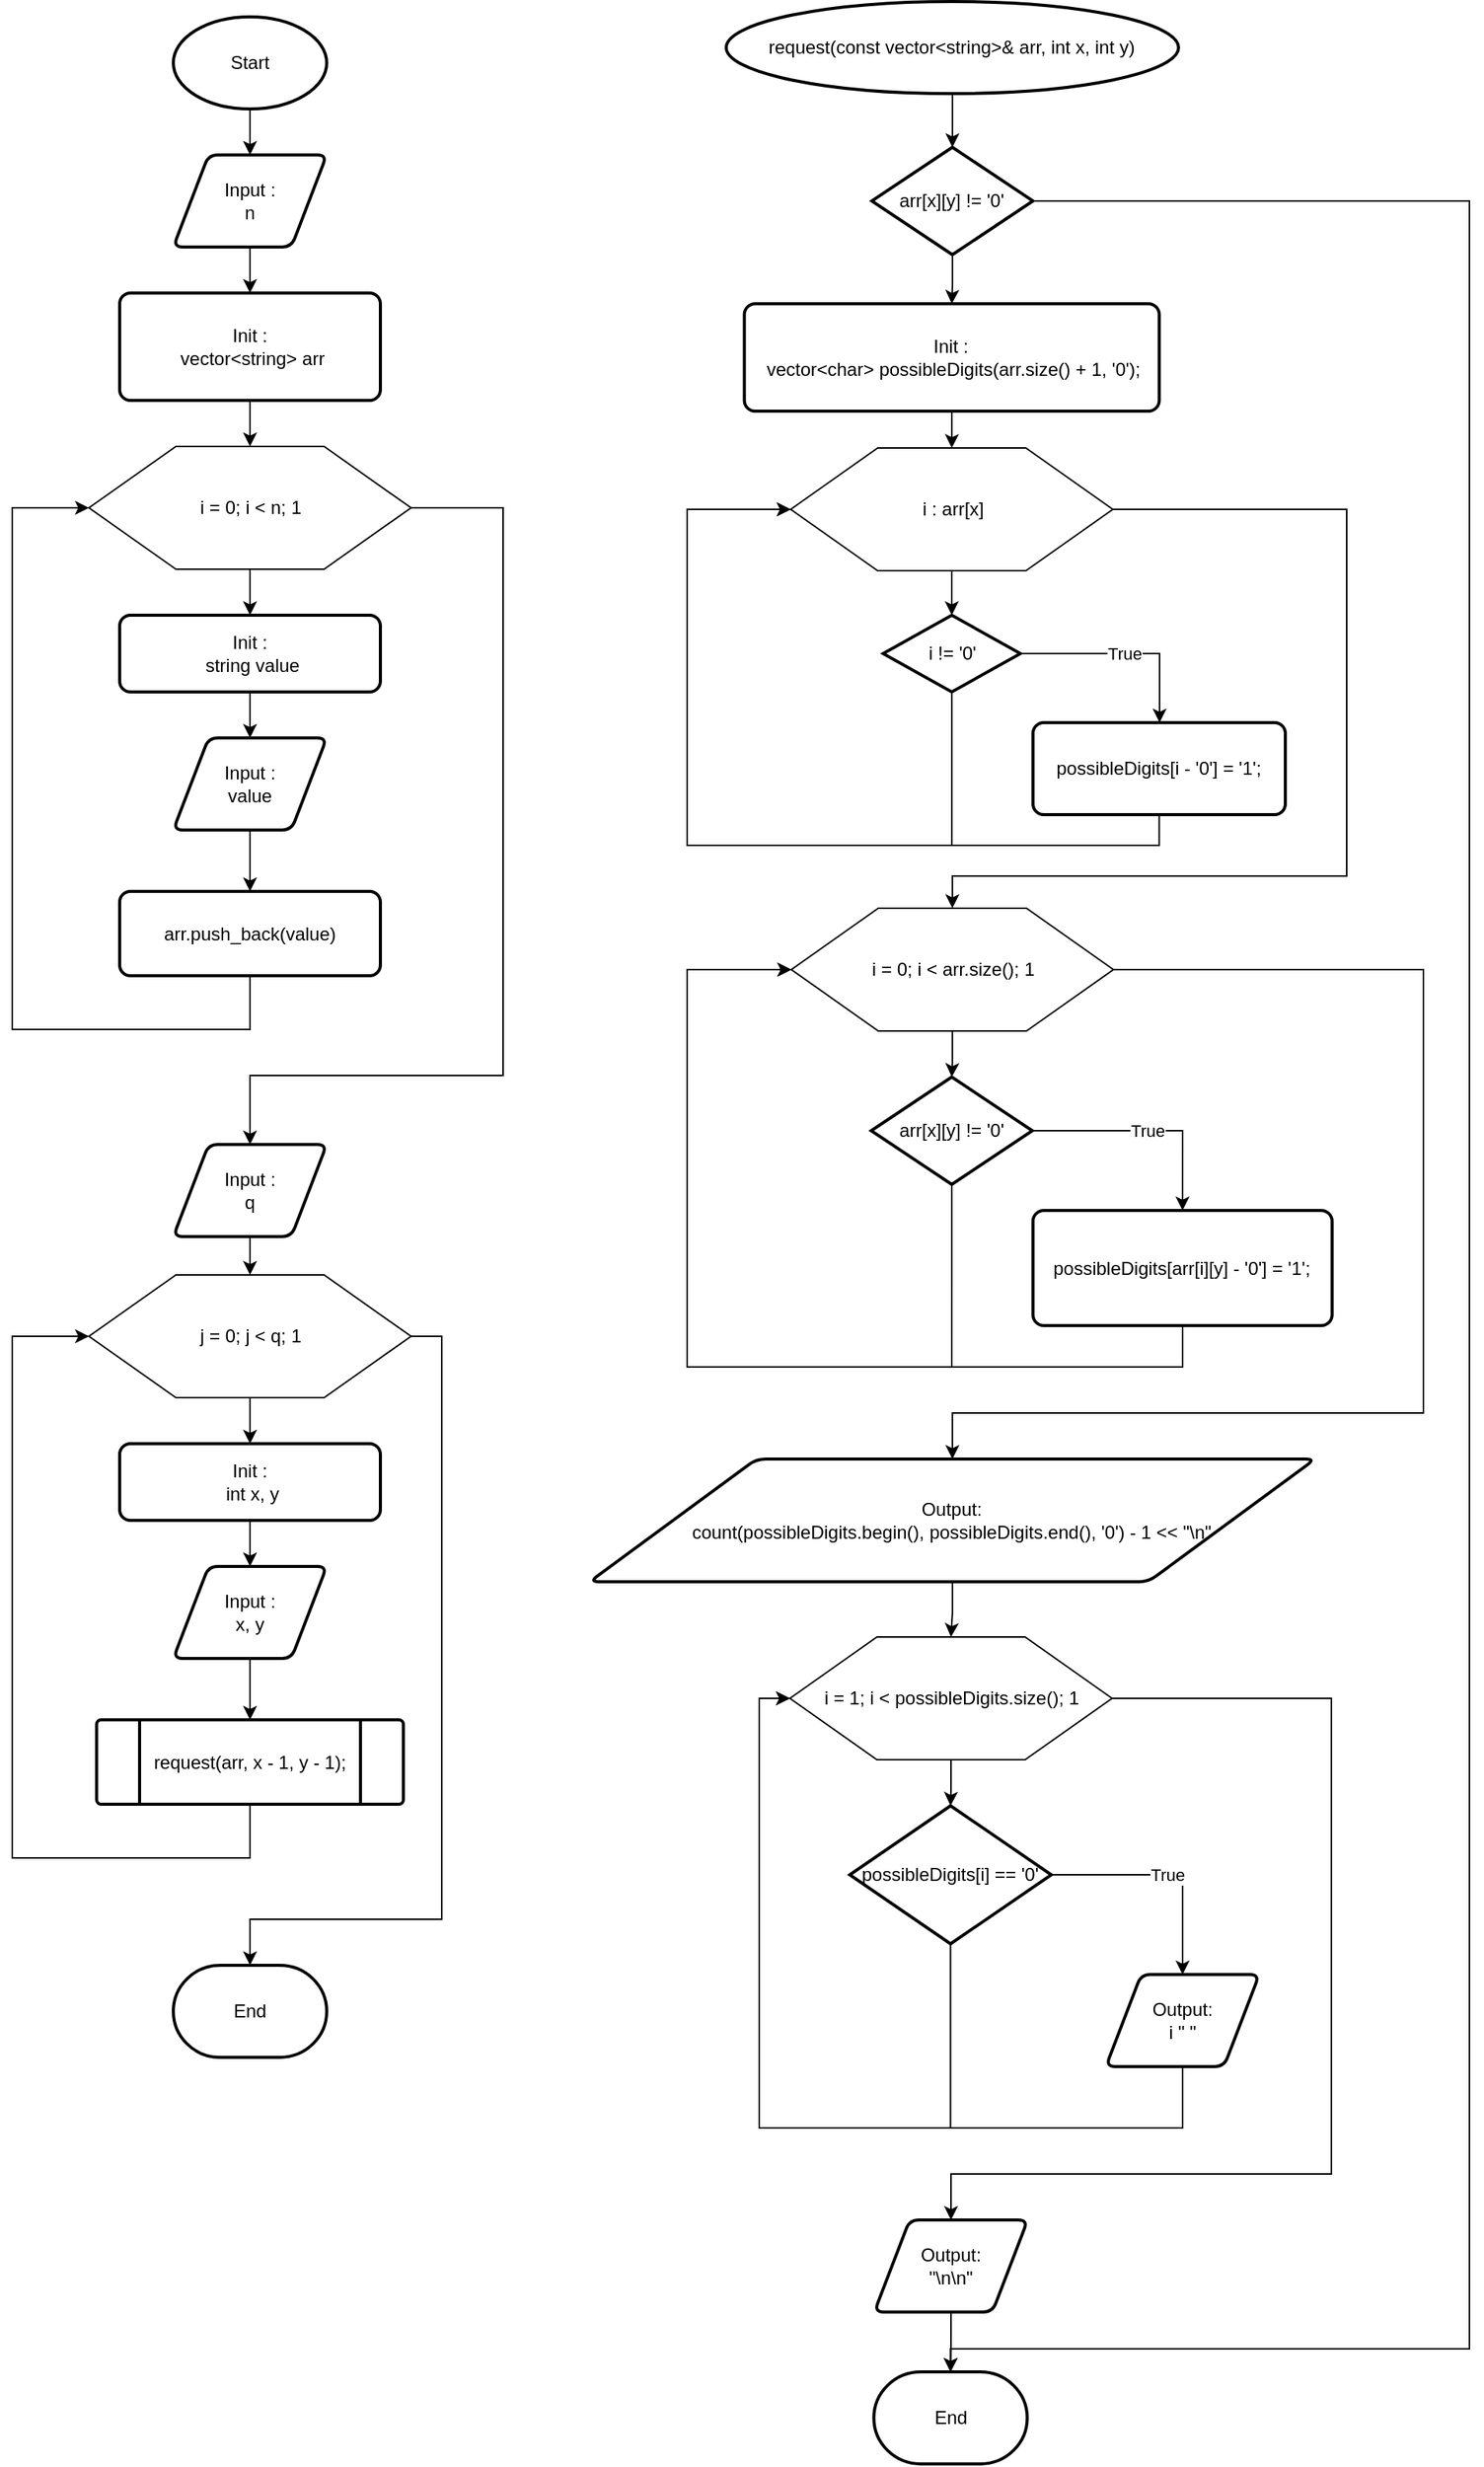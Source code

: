 <mxfile version="22.1.2" type="device">
  <diagram id="C5RBs43oDa-KdzZeNtuy" name="Page-1">
    <mxGraphModel dx="2490" dy="1595" grid="1" gridSize="10" guides="1" tooltips="1" connect="1" arrows="1" fold="1" page="1" pageScale="1" pageWidth="827" pageHeight="1169" math="0" shadow="0">
      <root>
        <mxCell id="WIyWlLk6GJQsqaUBKTNV-0" />
        <mxCell id="WIyWlLk6GJQsqaUBKTNV-1" parent="WIyWlLk6GJQsqaUBKTNV-0" />
        <mxCell id="jbX8W0JXufqQkhBx1m2C-2" value="" style="edgeStyle=orthogonalEdgeStyle;rounded=0;orthogonalLoop=1;jettySize=auto;html=1;" parent="WIyWlLk6GJQsqaUBKTNV-1" source="jbX8W0JXufqQkhBx1m2C-0" target="jbX8W0JXufqQkhBx1m2C-1" edge="1">
          <mxGeometry relative="1" as="geometry" />
        </mxCell>
        <mxCell id="jbX8W0JXufqQkhBx1m2C-0" value="Start" style="strokeWidth=2;html=1;shape=mxgraph.flowchart.start_1;whiteSpace=wrap;" parent="WIyWlLk6GJQsqaUBKTNV-1" vertex="1">
          <mxGeometry x="165" y="240" width="100" height="60" as="geometry" />
        </mxCell>
        <mxCell id="jbX8W0JXufqQkhBx1m2C-4" value="" style="edgeStyle=orthogonalEdgeStyle;rounded=0;orthogonalLoop=1;jettySize=auto;html=1;" parent="WIyWlLk6GJQsqaUBKTNV-1" source="jbX8W0JXufqQkhBx1m2C-1" target="jbX8W0JXufqQkhBx1m2C-3" edge="1">
          <mxGeometry relative="1" as="geometry" />
        </mxCell>
        <mxCell id="jbX8W0JXufqQkhBx1m2C-1" value="Input :&lt;br&gt;n" style="shape=parallelogram;html=1;strokeWidth=2;perimeter=parallelogramPerimeter;whiteSpace=wrap;rounded=1;arcSize=12;size=0.23;" parent="WIyWlLk6GJQsqaUBKTNV-1" vertex="1">
          <mxGeometry x="165" y="330" width="100" height="60" as="geometry" />
        </mxCell>
        <mxCell id="jbX8W0JXufqQkhBx1m2C-6" value="" style="edgeStyle=orthogonalEdgeStyle;rounded=0;orthogonalLoop=1;jettySize=auto;html=1;" parent="WIyWlLk6GJQsqaUBKTNV-1" source="jbX8W0JXufqQkhBx1m2C-3" target="jbX8W0JXufqQkhBx1m2C-5" edge="1">
          <mxGeometry relative="1" as="geometry" />
        </mxCell>
        <mxCell id="jbX8W0JXufqQkhBx1m2C-3" value="Init :&lt;br&gt;&amp;nbsp;vector&amp;lt;string&amp;gt; arr" style="rounded=1;whiteSpace=wrap;html=1;absoluteArcSize=1;arcSize=14;strokeWidth=2;" parent="WIyWlLk6GJQsqaUBKTNV-1" vertex="1">
          <mxGeometry x="130" y="420" width="170" height="70" as="geometry" />
        </mxCell>
        <mxCell id="jbX8W0JXufqQkhBx1m2C-8" value="" style="edgeStyle=orthogonalEdgeStyle;rounded=0;orthogonalLoop=1;jettySize=auto;html=1;" parent="WIyWlLk6GJQsqaUBKTNV-1" source="jbX8W0JXufqQkhBx1m2C-5" target="jbX8W0JXufqQkhBx1m2C-7" edge="1">
          <mxGeometry relative="1" as="geometry" />
        </mxCell>
        <mxCell id="jbX8W0JXufqQkhBx1m2C-18" style="edgeStyle=orthogonalEdgeStyle;rounded=0;orthogonalLoop=1;jettySize=auto;html=1;exitX=1;exitY=0.5;exitDx=0;exitDy=0;entryX=0.5;entryY=0;entryDx=0;entryDy=0;" parent="WIyWlLk6GJQsqaUBKTNV-1" source="jbX8W0JXufqQkhBx1m2C-5" target="jbX8W0JXufqQkhBx1m2C-17" edge="1">
          <mxGeometry relative="1" as="geometry">
            <Array as="points">
              <mxPoint x="380" y="560" />
              <mxPoint x="380" y="930" />
              <mxPoint x="215" y="930" />
            </Array>
          </mxGeometry>
        </mxCell>
        <mxCell id="jbX8W0JXufqQkhBx1m2C-5" value="i = 0; i &amp;lt; n; 1" style="verticalLabelPosition=middle;verticalAlign=middle;html=1;shape=hexagon;perimeter=hexagonPerimeter2;arcSize=6;size=0.27;labelPosition=center;align=center;" parent="WIyWlLk6GJQsqaUBKTNV-1" vertex="1">
          <mxGeometry x="110" y="520" width="210" height="80" as="geometry" />
        </mxCell>
        <mxCell id="jbX8W0JXufqQkhBx1m2C-11" value="" style="edgeStyle=orthogonalEdgeStyle;rounded=0;orthogonalLoop=1;jettySize=auto;html=1;" parent="WIyWlLk6GJQsqaUBKTNV-1" source="jbX8W0JXufqQkhBx1m2C-7" target="jbX8W0JXufqQkhBx1m2C-10" edge="1">
          <mxGeometry relative="1" as="geometry" />
        </mxCell>
        <mxCell id="jbX8W0JXufqQkhBx1m2C-7" value="Init :&lt;br&gt;&amp;nbsp;string value" style="rounded=1;whiteSpace=wrap;html=1;absoluteArcSize=1;arcSize=14;strokeWidth=2;" parent="WIyWlLk6GJQsqaUBKTNV-1" vertex="1">
          <mxGeometry x="130" y="630" width="170" height="50" as="geometry" />
        </mxCell>
        <mxCell id="jbX8W0JXufqQkhBx1m2C-14" value="" style="edgeStyle=orthogonalEdgeStyle;rounded=0;orthogonalLoop=1;jettySize=auto;html=1;" parent="WIyWlLk6GJQsqaUBKTNV-1" source="jbX8W0JXufqQkhBx1m2C-10" target="jbX8W0JXufqQkhBx1m2C-12" edge="1">
          <mxGeometry relative="1" as="geometry" />
        </mxCell>
        <mxCell id="jbX8W0JXufqQkhBx1m2C-10" value="Input :&lt;br&gt;value" style="shape=parallelogram;html=1;strokeWidth=2;perimeter=parallelogramPerimeter;whiteSpace=wrap;rounded=1;arcSize=12;size=0.23;" parent="WIyWlLk6GJQsqaUBKTNV-1" vertex="1">
          <mxGeometry x="165" y="710" width="100" height="60" as="geometry" />
        </mxCell>
        <mxCell id="jbX8W0JXufqQkhBx1m2C-16" style="edgeStyle=orthogonalEdgeStyle;rounded=0;orthogonalLoop=1;jettySize=auto;html=1;entryX=0;entryY=0.5;entryDx=0;entryDy=0;" parent="WIyWlLk6GJQsqaUBKTNV-1" source="jbX8W0JXufqQkhBx1m2C-12" target="jbX8W0JXufqQkhBx1m2C-5" edge="1">
          <mxGeometry relative="1" as="geometry">
            <Array as="points">
              <mxPoint x="215" y="900" />
              <mxPoint x="60" y="900" />
              <mxPoint x="60" y="560" />
            </Array>
          </mxGeometry>
        </mxCell>
        <mxCell id="jbX8W0JXufqQkhBx1m2C-12" value="arr.push_back(value)" style="rounded=1;whiteSpace=wrap;html=1;absoluteArcSize=1;arcSize=14;strokeWidth=2;" parent="WIyWlLk6GJQsqaUBKTNV-1" vertex="1">
          <mxGeometry x="130" y="810" width="170" height="55" as="geometry" />
        </mxCell>
        <mxCell id="jbX8W0JXufqQkhBx1m2C-27" value="" style="edgeStyle=orthogonalEdgeStyle;rounded=0;orthogonalLoop=1;jettySize=auto;html=1;" parent="WIyWlLk6GJQsqaUBKTNV-1" source="jbX8W0JXufqQkhBx1m2C-17" target="jbX8W0JXufqQkhBx1m2C-20" edge="1">
          <mxGeometry relative="1" as="geometry" />
        </mxCell>
        <mxCell id="jbX8W0JXufqQkhBx1m2C-17" value="Input :&lt;br&gt;q" style="shape=parallelogram;html=1;strokeWidth=2;perimeter=parallelogramPerimeter;whiteSpace=wrap;rounded=1;arcSize=12;size=0.23;" parent="WIyWlLk6GJQsqaUBKTNV-1" vertex="1">
          <mxGeometry x="165" y="975" width="100" height="60" as="geometry" />
        </mxCell>
        <mxCell id="jbX8W0JXufqQkhBx1m2C-19" value="" style="edgeStyle=orthogonalEdgeStyle;rounded=0;orthogonalLoop=1;jettySize=auto;html=1;" parent="WIyWlLk6GJQsqaUBKTNV-1" source="jbX8W0JXufqQkhBx1m2C-20" target="jbX8W0JXufqQkhBx1m2C-22" edge="1">
          <mxGeometry relative="1" as="geometry" />
        </mxCell>
        <mxCell id="jbX8W0JXufqQkhBx1m2C-20" value="j = 0; j &amp;lt; q; 1" style="verticalLabelPosition=middle;verticalAlign=middle;html=1;shape=hexagon;perimeter=hexagonPerimeter2;arcSize=6;size=0.27;labelPosition=center;align=center;" parent="WIyWlLk6GJQsqaUBKTNV-1" vertex="1">
          <mxGeometry x="110" y="1060" width="210" height="80" as="geometry" />
        </mxCell>
        <mxCell id="jbX8W0JXufqQkhBx1m2C-21" value="" style="edgeStyle=orthogonalEdgeStyle;rounded=0;orthogonalLoop=1;jettySize=auto;html=1;" parent="WIyWlLk6GJQsqaUBKTNV-1" source="jbX8W0JXufqQkhBx1m2C-22" target="jbX8W0JXufqQkhBx1m2C-24" edge="1">
          <mxGeometry relative="1" as="geometry" />
        </mxCell>
        <mxCell id="jbX8W0JXufqQkhBx1m2C-22" value="Init :&lt;br&gt;&amp;nbsp;int x, y" style="rounded=1;whiteSpace=wrap;html=1;absoluteArcSize=1;arcSize=14;strokeWidth=2;" parent="WIyWlLk6GJQsqaUBKTNV-1" vertex="1">
          <mxGeometry x="130" y="1170" width="170" height="50" as="geometry" />
        </mxCell>
        <mxCell id="jbX8W0JXufqQkhBx1m2C-23" value="" style="edgeStyle=orthogonalEdgeStyle;rounded=0;orthogonalLoop=1;jettySize=auto;html=1;" parent="WIyWlLk6GJQsqaUBKTNV-1" source="jbX8W0JXufqQkhBx1m2C-24" target="jbX8W0JXufqQkhBx1m2C-26" edge="1">
          <mxGeometry relative="1" as="geometry" />
        </mxCell>
        <mxCell id="jbX8W0JXufqQkhBx1m2C-24" value="Input :&lt;br&gt;x, y" style="shape=parallelogram;html=1;strokeWidth=2;perimeter=parallelogramPerimeter;whiteSpace=wrap;rounded=1;arcSize=12;size=0.23;" parent="WIyWlLk6GJQsqaUBKTNV-1" vertex="1">
          <mxGeometry x="165" y="1250" width="100" height="60" as="geometry" />
        </mxCell>
        <mxCell id="jbX8W0JXufqQkhBx1m2C-25" style="edgeStyle=orthogonalEdgeStyle;rounded=0;orthogonalLoop=1;jettySize=auto;html=1;entryX=0;entryY=0.5;entryDx=0;entryDy=0;" parent="WIyWlLk6GJQsqaUBKTNV-1" source="jbX8W0JXufqQkhBx1m2C-26" target="jbX8W0JXufqQkhBx1m2C-20" edge="1">
          <mxGeometry relative="1" as="geometry">
            <Array as="points">
              <mxPoint x="215" y="1440" />
              <mxPoint x="60" y="1440" />
              <mxPoint x="60" y="1100" />
            </Array>
          </mxGeometry>
        </mxCell>
        <mxCell id="jbX8W0JXufqQkhBx1m2C-26" value="request(arr, x - 1, y - 1);" style="rounded=1;whiteSpace=wrap;html=1;absoluteArcSize=1;arcSize=6;strokeWidth=2;verticalLabelPosition=middle;verticalAlign=middle;shape=process;size=0.14;labelPosition=center;align=center;" parent="WIyWlLk6GJQsqaUBKTNV-1" vertex="1">
          <mxGeometry x="115" y="1350" width="200" height="55" as="geometry" />
        </mxCell>
        <mxCell id="jbX8W0JXufqQkhBx1m2C-53" value="" style="edgeStyle=orthogonalEdgeStyle;rounded=0;orthogonalLoop=1;jettySize=auto;html=1;" parent="WIyWlLk6GJQsqaUBKTNV-1" source="jbX8W0JXufqQkhBx1m2C-29" target="jbX8W0JXufqQkhBx1m2C-31" edge="1">
          <mxGeometry relative="1" as="geometry" />
        </mxCell>
        <mxCell id="jbX8W0JXufqQkhBx1m2C-29" value="request(const vector&amp;lt;string&amp;gt;&amp;amp; arr, int x, int y)" style="strokeWidth=2;html=1;shape=mxgraph.flowchart.start_1;whiteSpace=wrap;" parent="WIyWlLk6GJQsqaUBKTNV-1" vertex="1">
          <mxGeometry x="525.46" y="230" width="294.91" height="60" as="geometry" />
        </mxCell>
        <mxCell id="jbX8W0JXufqQkhBx1m2C-55" value="" style="edgeStyle=orthogonalEdgeStyle;rounded=0;orthogonalLoop=1;jettySize=auto;html=1;" parent="WIyWlLk6GJQsqaUBKTNV-1" source="jbX8W0JXufqQkhBx1m2C-31" target="jbX8W0JXufqQkhBx1m2C-33" edge="1">
          <mxGeometry relative="1" as="geometry" />
        </mxCell>
        <mxCell id="jbX8W0JXufqQkhBx1m2C-31" value="arr[x][y] != &#39;0&#39;" style="shape=mxgraph.flowchart.decision;html=1;strokeWidth=2;whiteSpace=wrap;rounded=1;arcSize=12;size=0.23;" parent="WIyWlLk6GJQsqaUBKTNV-1" vertex="1">
          <mxGeometry x="620.37" y="325" width="105.09" height="70" as="geometry" />
        </mxCell>
        <mxCell id="jbX8W0JXufqQkhBx1m2C-32" value="" style="edgeStyle=orthogonalEdgeStyle;rounded=0;orthogonalLoop=1;jettySize=auto;html=1;" parent="WIyWlLk6GJQsqaUBKTNV-1" source="jbX8W0JXufqQkhBx1m2C-33" target="jbX8W0JXufqQkhBx1m2C-36" edge="1">
          <mxGeometry relative="1" as="geometry" />
        </mxCell>
        <mxCell id="jbX8W0JXufqQkhBx1m2C-33" value="Init :&lt;br&gt;&amp;nbsp;vector&amp;lt;char&amp;gt; possibleDigits(arr.size() + 1, &#39;0&#39;);" style="rounded=1;whiteSpace=wrap;html=1;absoluteArcSize=1;arcSize=14;strokeWidth=2;" parent="WIyWlLk6GJQsqaUBKTNV-1" vertex="1">
          <mxGeometry x="537.28" y="427" width="270.48" height="70" as="geometry" />
        </mxCell>
        <mxCell id="jbX8W0JXufqQkhBx1m2C-34" value="" style="edgeStyle=orthogonalEdgeStyle;rounded=0;orthogonalLoop=1;jettySize=auto;html=1;" parent="WIyWlLk6GJQsqaUBKTNV-1" source="jbX8W0JXufqQkhBx1m2C-36" target="jbX8W0JXufqQkhBx1m2C-38" edge="1">
          <mxGeometry relative="1" as="geometry" />
        </mxCell>
        <mxCell id="jbX8W0JXufqQkhBx1m2C-74" style="edgeStyle=orthogonalEdgeStyle;rounded=0;orthogonalLoop=1;jettySize=auto;html=1;exitX=1;exitY=0.5;exitDx=0;exitDy=0;entryX=0.5;entryY=0;entryDx=0;entryDy=0;" parent="WIyWlLk6GJQsqaUBKTNV-1" source="jbX8W0JXufqQkhBx1m2C-36" target="jbX8W0JXufqQkhBx1m2C-57" edge="1">
          <mxGeometry relative="1" as="geometry">
            <Array as="points">
              <mxPoint x="930" y="561" />
              <mxPoint x="930" y="800" />
              <mxPoint x="673" y="800" />
            </Array>
          </mxGeometry>
        </mxCell>
        <mxCell id="jbX8W0JXufqQkhBx1m2C-36" value="i : arr[x]" style="verticalLabelPosition=middle;verticalAlign=middle;html=1;shape=hexagon;perimeter=hexagonPerimeter2;arcSize=6;size=0.27;labelPosition=center;align=center;" parent="WIyWlLk6GJQsqaUBKTNV-1" vertex="1">
          <mxGeometry x="567.52" y="521" width="210" height="80" as="geometry" />
        </mxCell>
        <mxCell id="jbX8W0JXufqQkhBx1m2C-56" value="True" style="edgeStyle=orthogonalEdgeStyle;rounded=0;orthogonalLoop=1;jettySize=auto;html=1;exitX=1;exitY=0.5;exitDx=0;exitDy=0;exitPerimeter=0;entryX=0.5;entryY=0;entryDx=0;entryDy=0;" parent="WIyWlLk6GJQsqaUBKTNV-1" source="jbX8W0JXufqQkhBx1m2C-38" target="jbX8W0JXufqQkhBx1m2C-40" edge="1">
          <mxGeometry relative="1" as="geometry">
            <Array as="points">
              <mxPoint x="808" y="655" />
              <mxPoint x="808" y="700" />
            </Array>
          </mxGeometry>
        </mxCell>
        <mxCell id="jbX8W0JXufqQkhBx1m2C-72" style="edgeStyle=orthogonalEdgeStyle;rounded=0;orthogonalLoop=1;jettySize=auto;html=1;entryX=0;entryY=0.5;entryDx=0;entryDy=0;" parent="WIyWlLk6GJQsqaUBKTNV-1" source="jbX8W0JXufqQkhBx1m2C-38" target="jbX8W0JXufqQkhBx1m2C-36" edge="1">
          <mxGeometry relative="1" as="geometry">
            <Array as="points">
              <mxPoint x="673" y="780" />
              <mxPoint x="500" y="780" />
              <mxPoint x="500" y="561" />
            </Array>
          </mxGeometry>
        </mxCell>
        <mxCell id="jbX8W0JXufqQkhBx1m2C-38" value="i != &#39;0&#39;" style="rounded=1;whiteSpace=wrap;html=1;absoluteArcSize=1;arcSize=14;strokeWidth=2;shape=mxgraph.flowchart.decision;" parent="WIyWlLk6GJQsqaUBKTNV-1" vertex="1">
          <mxGeometry x="627.76" y="630" width="89.52" height="50" as="geometry" />
        </mxCell>
        <mxCell id="jbX8W0JXufqQkhBx1m2C-73" style="edgeStyle=orthogonalEdgeStyle;rounded=0;orthogonalLoop=1;jettySize=auto;html=1;entryX=0;entryY=0.5;entryDx=0;entryDy=0;" parent="WIyWlLk6GJQsqaUBKTNV-1" source="jbX8W0JXufqQkhBx1m2C-40" target="jbX8W0JXufqQkhBx1m2C-36" edge="1">
          <mxGeometry relative="1" as="geometry">
            <Array as="points">
              <mxPoint x="808" y="780" />
              <mxPoint x="500" y="780" />
              <mxPoint x="500" y="561" />
            </Array>
          </mxGeometry>
        </mxCell>
        <mxCell id="jbX8W0JXufqQkhBx1m2C-40" value="possibleDigits[i - &#39;0&#39;] = &#39;1&#39;;" style="shape=label;html=1;strokeWidth=2;whiteSpace=wrap;rounded=1;arcSize=14;size=0.23;absoluteArcSize=1;" parent="WIyWlLk6GJQsqaUBKTNV-1" vertex="1">
          <mxGeometry x="725.46" y="700" width="164.52" height="60" as="geometry" />
        </mxCell>
        <mxCell id="jbX8W0JXufqQkhBx1m2C-76" value="" style="edgeStyle=orthogonalEdgeStyle;rounded=0;orthogonalLoop=1;jettySize=auto;html=1;" parent="WIyWlLk6GJQsqaUBKTNV-1" source="jbX8W0JXufqQkhBx1m2C-44" target="jbX8W0JXufqQkhBx1m2C-46" edge="1">
          <mxGeometry relative="1" as="geometry" />
        </mxCell>
        <mxCell id="jbX8W0JXufqQkhBx1m2C-44" value="Output:&lt;br&gt;count(possibleDigits.begin(), possibleDigits.end(), &#39;0&#39;) - 1 &amp;lt;&amp;lt; &quot;\n&quot;" style="shape=parallelogram;html=1;strokeWidth=2;perimeter=parallelogramPerimeter;whiteSpace=wrap;rounded=1;arcSize=12;size=0.23;" parent="WIyWlLk6GJQsqaUBKTNV-1" vertex="1">
          <mxGeometry x="436.39" y="1180" width="473.07" height="80" as="geometry" />
        </mxCell>
        <mxCell id="jbX8W0JXufqQkhBx1m2C-45" value="" style="edgeStyle=orthogonalEdgeStyle;rounded=0;orthogonalLoop=1;jettySize=auto;html=1;" parent="WIyWlLk6GJQsqaUBKTNV-1" source="jbX8W0JXufqQkhBx1m2C-46" target="jbX8W0JXufqQkhBx1m2C-48" edge="1">
          <mxGeometry relative="1" as="geometry" />
        </mxCell>
        <mxCell id="jbX8W0JXufqQkhBx1m2C-87" style="edgeStyle=orthogonalEdgeStyle;rounded=0;orthogonalLoop=1;jettySize=auto;html=1;exitX=1;exitY=0.5;exitDx=0;exitDy=0;entryX=0.5;entryY=0;entryDx=0;entryDy=0;" parent="WIyWlLk6GJQsqaUBKTNV-1" source="jbX8W0JXufqQkhBx1m2C-46" target="jbX8W0JXufqQkhBx1m2C-86" edge="1">
          <mxGeometry relative="1" as="geometry">
            <Array as="points">
              <mxPoint x="920" y="1336" />
              <mxPoint x="920" y="1646" />
              <mxPoint x="672" y="1646" />
            </Array>
          </mxGeometry>
        </mxCell>
        <mxCell id="jbX8W0JXufqQkhBx1m2C-46" value="i = 1; i &amp;lt; possibleDigits.size(); 1" style="verticalLabelPosition=middle;verticalAlign=middle;html=1;shape=hexagon;perimeter=hexagonPerimeter2;arcSize=6;size=0.27;labelPosition=center;align=center;" parent="WIyWlLk6GJQsqaUBKTNV-1" vertex="1">
          <mxGeometry x="567.02" y="1296" width="210" height="80" as="geometry" />
        </mxCell>
        <mxCell id="jbX8W0JXufqQkhBx1m2C-83" value="True" style="edgeStyle=orthogonalEdgeStyle;rounded=0;orthogonalLoop=1;jettySize=auto;html=1;exitX=1;exitY=0.5;exitDx=0;exitDy=0;exitPerimeter=0;entryX=0.5;entryY=0;entryDx=0;entryDy=0;" parent="WIyWlLk6GJQsqaUBKTNV-1" source="jbX8W0JXufqQkhBx1m2C-48" target="jbX8W0JXufqQkhBx1m2C-82" edge="1">
          <mxGeometry relative="1" as="geometry" />
        </mxCell>
        <mxCell id="jbX8W0JXufqQkhBx1m2C-84" style="edgeStyle=orthogonalEdgeStyle;rounded=0;orthogonalLoop=1;jettySize=auto;html=1;entryX=0;entryY=0.5;entryDx=0;entryDy=0;" parent="WIyWlLk6GJQsqaUBKTNV-1" source="jbX8W0JXufqQkhBx1m2C-48" target="jbX8W0JXufqQkhBx1m2C-46" edge="1">
          <mxGeometry relative="1" as="geometry">
            <Array as="points">
              <mxPoint x="672" y="1616" />
              <mxPoint x="547" y="1616" />
              <mxPoint x="547" y="1336" />
            </Array>
          </mxGeometry>
        </mxCell>
        <mxCell id="jbX8W0JXufqQkhBx1m2C-48" value="possibleDigits[i] == &#39;0&#39;" style="rounded=1;whiteSpace=wrap;html=1;absoluteArcSize=1;arcSize=14;strokeWidth=2;shape=mxgraph.flowchart.decision;" parent="WIyWlLk6GJQsqaUBKTNV-1" vertex="1">
          <mxGeometry x="606" y="1406" width="131.43" height="90" as="geometry" />
        </mxCell>
        <mxCell id="jbX8W0JXufqQkhBx1m2C-63" value="" style="edgeStyle=orthogonalEdgeStyle;rounded=0;orthogonalLoop=1;jettySize=auto;html=1;" parent="WIyWlLk6GJQsqaUBKTNV-1" source="jbX8W0JXufqQkhBx1m2C-57" target="jbX8W0JXufqQkhBx1m2C-62" edge="1">
          <mxGeometry relative="1" as="geometry" />
        </mxCell>
        <mxCell id="jbX8W0JXufqQkhBx1m2C-79" style="edgeStyle=orthogonalEdgeStyle;rounded=0;orthogonalLoop=1;jettySize=auto;html=1;exitX=1;exitY=0.5;exitDx=0;exitDy=0;entryX=0.5;entryY=0;entryDx=0;entryDy=0;" parent="WIyWlLk6GJQsqaUBKTNV-1" source="jbX8W0JXufqQkhBx1m2C-57" target="jbX8W0JXufqQkhBx1m2C-44" edge="1">
          <mxGeometry relative="1" as="geometry">
            <Array as="points">
              <mxPoint x="980" y="861" />
              <mxPoint x="980" y="1150" />
              <mxPoint x="673" y="1150" />
            </Array>
          </mxGeometry>
        </mxCell>
        <mxCell id="jbX8W0JXufqQkhBx1m2C-57" value="i = 0; i &amp;lt; arr.size(); 1" style="verticalLabelPosition=middle;verticalAlign=middle;html=1;shape=hexagon;perimeter=hexagonPerimeter2;arcSize=6;size=0.27;labelPosition=center;align=center;" parent="WIyWlLk6GJQsqaUBKTNV-1" vertex="1">
          <mxGeometry x="567.92" y="821" width="210" height="80" as="geometry" />
        </mxCell>
        <mxCell id="jbX8W0JXufqQkhBx1m2C-77" style="edgeStyle=orthogonalEdgeStyle;rounded=0;orthogonalLoop=1;jettySize=auto;html=1;entryX=0;entryY=0.5;entryDx=0;entryDy=0;" parent="WIyWlLk6GJQsqaUBKTNV-1" source="jbX8W0JXufqQkhBx1m2C-60" target="jbX8W0JXufqQkhBx1m2C-57" edge="1">
          <mxGeometry relative="1" as="geometry">
            <Array as="points">
              <mxPoint x="823" y="1120" />
              <mxPoint x="500" y="1120" />
              <mxPoint x="500" y="861" />
            </Array>
          </mxGeometry>
        </mxCell>
        <mxCell id="jbX8W0JXufqQkhBx1m2C-60" value="possibleDigits[arr[i][y] - &#39;0&#39;] = &#39;1&#39;;" style="rounded=1;whiteSpace=wrap;html=1;absoluteArcSize=1;arcSize=14;strokeWidth=2;" parent="WIyWlLk6GJQsqaUBKTNV-1" vertex="1">
          <mxGeometry x="725.46" y="1018" width="195" height="75" as="geometry" />
        </mxCell>
        <mxCell id="jbX8W0JXufqQkhBx1m2C-65" value="True" style="edgeStyle=orthogonalEdgeStyle;rounded=0;orthogonalLoop=1;jettySize=auto;html=1;exitX=1;exitY=0.5;exitDx=0;exitDy=0;exitPerimeter=0;entryX=0.5;entryY=0;entryDx=0;entryDy=0;" parent="WIyWlLk6GJQsqaUBKTNV-1" source="jbX8W0JXufqQkhBx1m2C-62" target="jbX8W0JXufqQkhBx1m2C-60" edge="1">
          <mxGeometry relative="1" as="geometry" />
        </mxCell>
        <mxCell id="jbX8W0JXufqQkhBx1m2C-78" style="edgeStyle=orthogonalEdgeStyle;rounded=0;orthogonalLoop=1;jettySize=auto;html=1;exitX=0.5;exitY=1;exitDx=0;exitDy=0;exitPerimeter=0;entryX=0;entryY=0.5;entryDx=0;entryDy=0;" parent="WIyWlLk6GJQsqaUBKTNV-1" source="jbX8W0JXufqQkhBx1m2C-62" target="jbX8W0JXufqQkhBx1m2C-57" edge="1">
          <mxGeometry relative="1" as="geometry">
            <Array as="points">
              <mxPoint x="673" y="1120" />
              <mxPoint x="500" y="1120" />
              <mxPoint x="500" y="861" />
            </Array>
          </mxGeometry>
        </mxCell>
        <mxCell id="jbX8W0JXufqQkhBx1m2C-62" value="arr[x][y] != &#39;0&#39;" style="shape=mxgraph.flowchart.decision;html=1;strokeWidth=2;whiteSpace=wrap;rounded=1;arcSize=12;size=0.23;" parent="WIyWlLk6GJQsqaUBKTNV-1" vertex="1">
          <mxGeometry x="619.97" y="931" width="105.09" height="70" as="geometry" />
        </mxCell>
        <mxCell id="jbX8W0JXufqQkhBx1m2C-85" style="edgeStyle=orthogonalEdgeStyle;rounded=0;orthogonalLoop=1;jettySize=auto;html=1;entryX=0;entryY=0.5;entryDx=0;entryDy=0;" parent="WIyWlLk6GJQsqaUBKTNV-1" source="jbX8W0JXufqQkhBx1m2C-82" target="jbX8W0JXufqQkhBx1m2C-46" edge="1">
          <mxGeometry relative="1" as="geometry">
            <Array as="points">
              <mxPoint x="823" y="1616" />
              <mxPoint x="547" y="1616" />
              <mxPoint x="547" y="1336" />
            </Array>
          </mxGeometry>
        </mxCell>
        <mxCell id="jbX8W0JXufqQkhBx1m2C-82" value="Output:&lt;br&gt;i &quot; &quot;" style="shape=parallelogram;html=1;strokeWidth=2;perimeter=parallelogramPerimeter;whiteSpace=wrap;rounded=1;arcSize=12;size=0.23;" parent="WIyWlLk6GJQsqaUBKTNV-1" vertex="1">
          <mxGeometry x="773" y="1516" width="100" height="60" as="geometry" />
        </mxCell>
        <mxCell id="jbX8W0JXufqQkhBx1m2C-89" value="" style="edgeStyle=orthogonalEdgeStyle;rounded=0;orthogonalLoop=1;jettySize=auto;html=1;" parent="WIyWlLk6GJQsqaUBKTNV-1" source="jbX8W0JXufqQkhBx1m2C-86" target="jbX8W0JXufqQkhBx1m2C-88" edge="1">
          <mxGeometry relative="1" as="geometry" />
        </mxCell>
        <mxCell id="jbX8W0JXufqQkhBx1m2C-86" value="Output:&lt;br&gt;&quot;\n\n&quot;" style="shape=parallelogram;html=1;strokeWidth=2;perimeter=parallelogramPerimeter;whiteSpace=wrap;rounded=1;arcSize=12;size=0.23;" parent="WIyWlLk6GJQsqaUBKTNV-1" vertex="1">
          <mxGeometry x="622.02" y="1676" width="100" height="60" as="geometry" />
        </mxCell>
        <mxCell id="jbX8W0JXufqQkhBx1m2C-88" value="End" style="strokeWidth=2;html=1;shape=mxgraph.flowchart.terminator;whiteSpace=wrap;" parent="WIyWlLk6GJQsqaUBKTNV-1" vertex="1">
          <mxGeometry x="621.71" y="1775" width="100" height="60" as="geometry" />
        </mxCell>
        <mxCell id="jbX8W0JXufqQkhBx1m2C-90" value="End" style="strokeWidth=2;html=1;shape=mxgraph.flowchart.terminator;whiteSpace=wrap;" parent="WIyWlLk6GJQsqaUBKTNV-1" vertex="1">
          <mxGeometry x="165" y="1510" width="100" height="60" as="geometry" />
        </mxCell>
        <mxCell id="jbX8W0JXufqQkhBx1m2C-91" style="edgeStyle=orthogonalEdgeStyle;rounded=0;orthogonalLoop=1;jettySize=auto;html=1;exitX=1;exitY=0.5;exitDx=0;exitDy=0;entryX=0.5;entryY=0;entryDx=0;entryDy=0;entryPerimeter=0;" parent="WIyWlLk6GJQsqaUBKTNV-1" source="jbX8W0JXufqQkhBx1m2C-20" target="jbX8W0JXufqQkhBx1m2C-90" edge="1">
          <mxGeometry relative="1" as="geometry">
            <Array as="points">
              <mxPoint x="340" y="1100" />
              <mxPoint x="340" y="1480" />
              <mxPoint x="215" y="1480" />
            </Array>
          </mxGeometry>
        </mxCell>
        <mxCell id="9O7uNJQ4oKx5-2RgkJ1K-0" style="edgeStyle=orthogonalEdgeStyle;rounded=0;orthogonalLoop=1;jettySize=auto;html=1;exitX=1;exitY=0.5;exitDx=0;exitDy=0;exitPerimeter=0;entryX=0.5;entryY=0;entryDx=0;entryDy=0;entryPerimeter=0;" edge="1" parent="WIyWlLk6GJQsqaUBKTNV-1" source="jbX8W0JXufqQkhBx1m2C-31" target="jbX8W0JXufqQkhBx1m2C-88">
          <mxGeometry relative="1" as="geometry">
            <Array as="points">
              <mxPoint x="1010" y="360" />
              <mxPoint x="1010" y="1760" />
              <mxPoint x="672" y="1760" />
            </Array>
          </mxGeometry>
        </mxCell>
      </root>
    </mxGraphModel>
  </diagram>
</mxfile>

